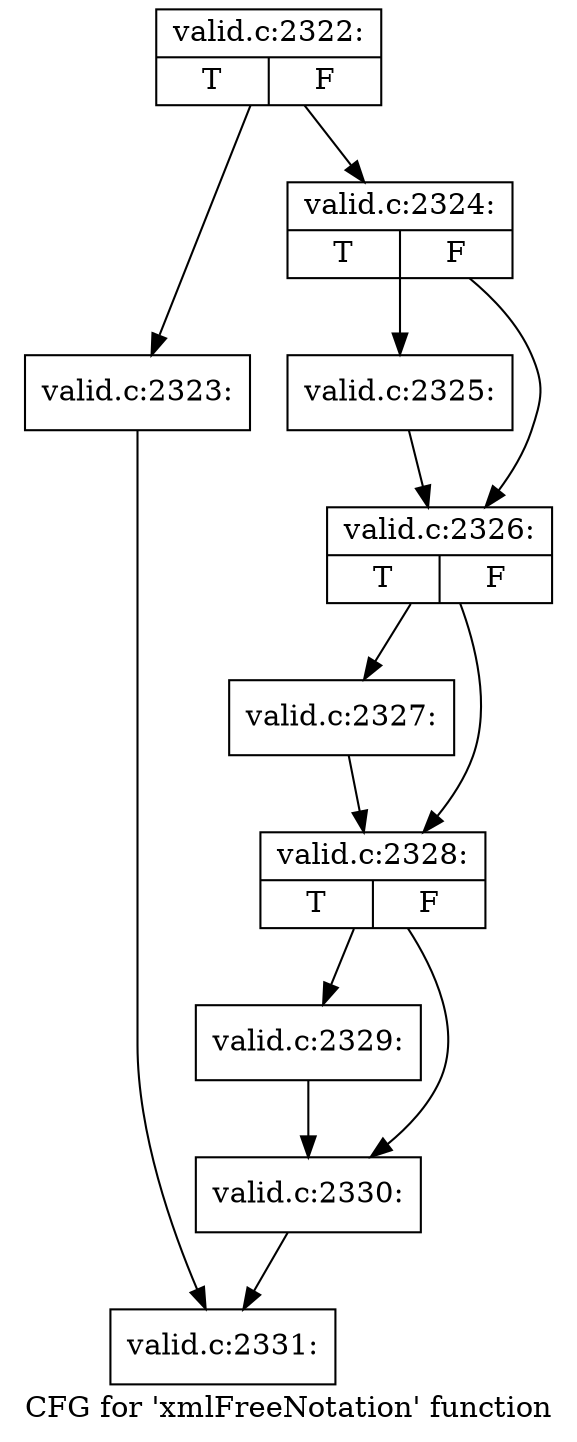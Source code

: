 digraph "CFG for 'xmlFreeNotation' function" {
	label="CFG for 'xmlFreeNotation' function";

	Node0x5295010 [shape=record,label="{valid.c:2322:|{<s0>T|<s1>F}}"];
	Node0x5295010 -> Node0x5297410;
	Node0x5295010 -> Node0x5297460;
	Node0x5297410 [shape=record,label="{valid.c:2323:}"];
	Node0x5297410 -> Node0x5296990;
	Node0x5297460 [shape=record,label="{valid.c:2324:|{<s0>T|<s1>F}}"];
	Node0x5297460 -> Node0x5297810;
	Node0x5297460 -> Node0x5297860;
	Node0x5297810 [shape=record,label="{valid.c:2325:}"];
	Node0x5297810 -> Node0x5297860;
	Node0x5297860 [shape=record,label="{valid.c:2326:|{<s0>T|<s1>F}}"];
	Node0x5297860 -> Node0x52980a0;
	Node0x5297860 -> Node0x52980f0;
	Node0x52980a0 [shape=record,label="{valid.c:2327:}"];
	Node0x52980a0 -> Node0x52980f0;
	Node0x52980f0 [shape=record,label="{valid.c:2328:|{<s0>T|<s1>F}}"];
	Node0x52980f0 -> Node0x52988b0;
	Node0x52980f0 -> Node0x5298900;
	Node0x52988b0 [shape=record,label="{valid.c:2329:}"];
	Node0x52988b0 -> Node0x5298900;
	Node0x5298900 [shape=record,label="{valid.c:2330:}"];
	Node0x5298900 -> Node0x5296990;
	Node0x5296990 [shape=record,label="{valid.c:2331:}"];
}
